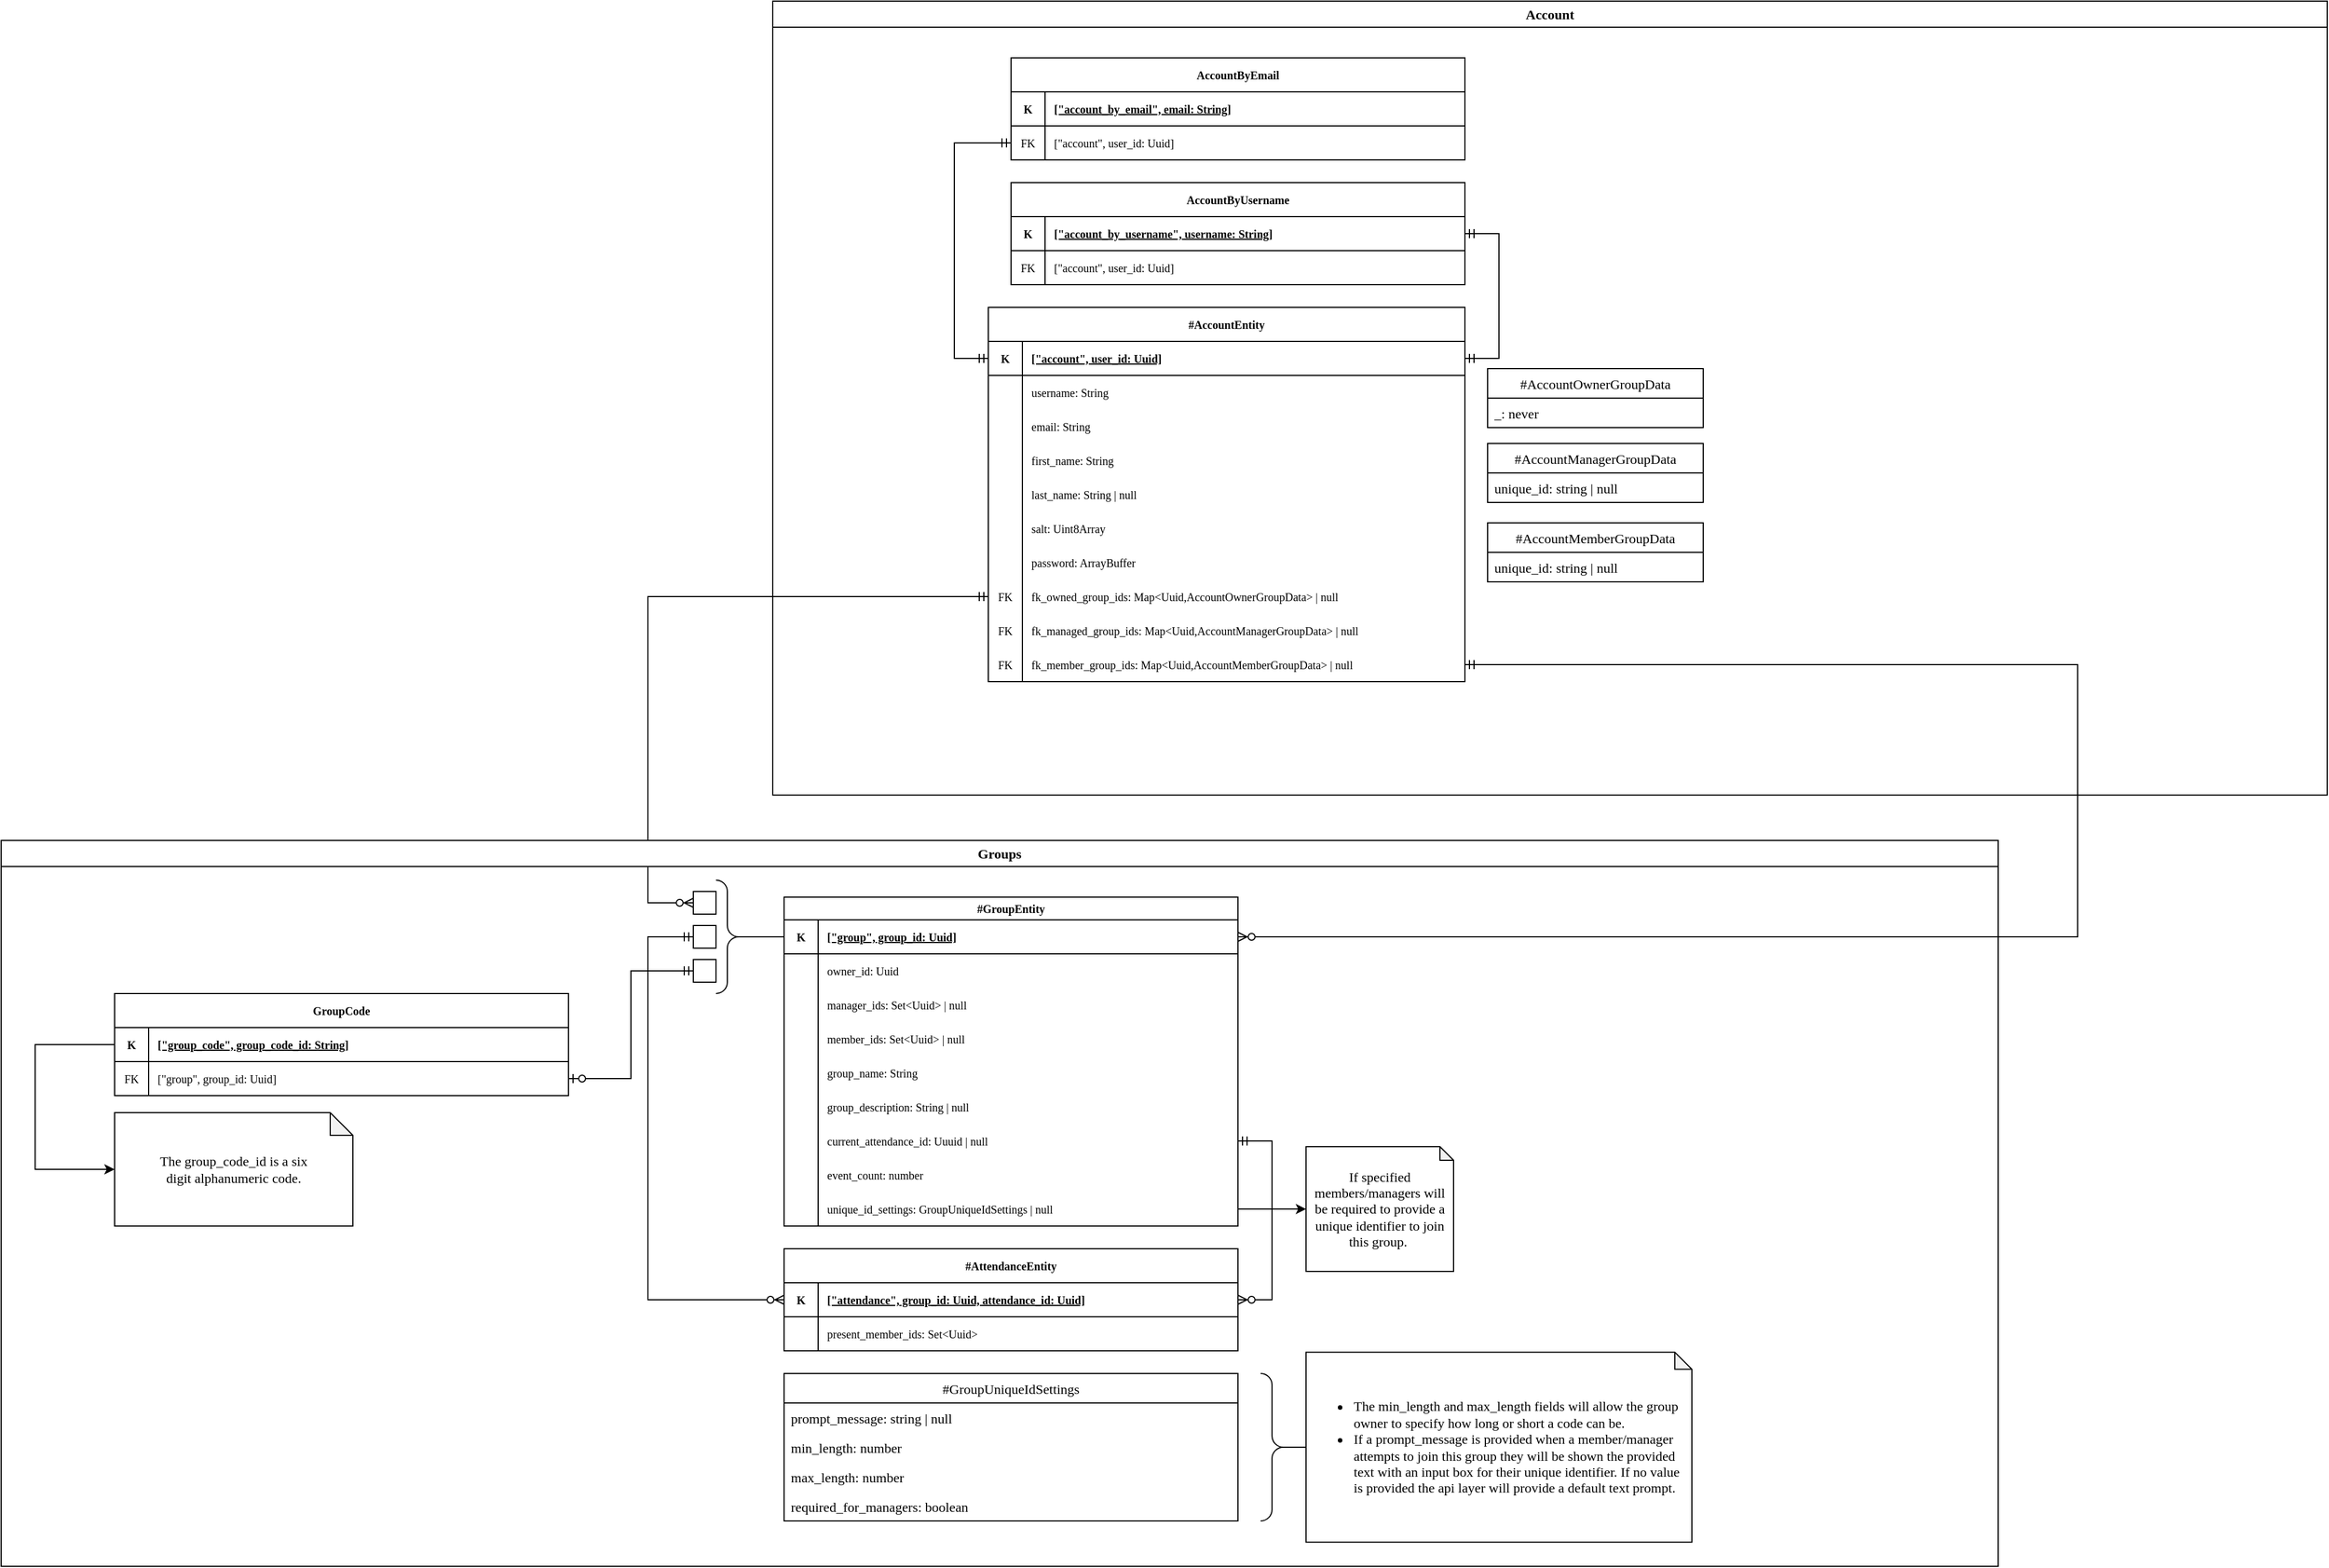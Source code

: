 <mxfile>
    <diagram id="wdTet2ZYVjWlQ0LED3R1" name="Page-1">
        <mxGraphModel dx="1912" dy="596" grid="1" gridSize="10" guides="1" tooltips="1" connect="1" arrows="1" fold="1" page="1" pageScale="1" pageWidth="850" pageHeight="1100" background="none" math="0" shadow="0">
            <root>
                <mxCell id="0"/>
                <mxCell id="1" parent="0"/>
                <mxCell id="86" value="" style="edgeStyle=orthogonalEdgeStyle;fontSize=10;html=1;endArrow=ERzeroToMany;startArrow=ERmandOne;exitX=0;exitY=0.5;exitDx=0;exitDy=0;movable=1;resizable=1;rotatable=1;deletable=1;editable=1;connectable=1;rounded=0;fontFamily=Space Mono;fontSource=https%3A%2F%2Ffonts.googleapis.com%2Fcss%3Ffamily%3DSpace%2BMono;entryX=0;entryY=0.5;entryDx=0;entryDy=0;fillColor=none;" parent="1" source="92" target="130" edge="1">
                    <mxGeometry width="100" height="100" relative="1" as="geometry">
                        <mxPoint x="230" y="595" as="sourcePoint"/>
                        <mxPoint x="120" y="600" as="targetPoint"/>
                        <Array as="points">
                            <mxPoint x="-90" y="535"/>
                            <mxPoint x="-90" y="805"/>
                        </Array>
                    </mxGeometry>
                </mxCell>
                <mxCell id="199" value="&lt;font data-font-src=&quot;https://fonts.googleapis.com/css?family=Space+Mono&quot; face=&quot;Space Mono&quot;&gt;Account&lt;/font&gt;" style="swimlane;whiteSpace=wrap;html=1;swimlaneFillColor=none;fillColor=default;rounded=0;labelBorderColor=none;" parent="1" vertex="1">
                    <mxGeometry x="20" y="10" width="1370" height="700" as="geometry">
                        <mxRectangle x="20" y="10" width="90" height="30" as="alternateBounds"/>
                    </mxGeometry>
                </mxCell>
                <mxCell id="170" value="AccountByEmail" style="shape=table;startSize=30;container=1;collapsible=1;childLayout=tableLayout;fixedRows=1;rowLines=0;fontStyle=1;align=center;resizeLast=1;fontFamily=Space Mono;fontSource=https%3A%2F%2Ffonts.googleapis.com%2Fcss%3Ffamily%3DSpace%2BMono;fontSize=10;" parent="199" vertex="1">
                    <mxGeometry x="210" y="50" width="400" height="90" as="geometry"/>
                </mxCell>
                <mxCell id="171" value="" style="shape=tableRow;horizontal=0;startSize=0;swimlaneHead=0;swimlaneBody=0;collapsible=0;dropTarget=0;points=[[0,0.5],[1,0.5]];portConstraint=eastwest;top=0;left=0;right=0;bottom=1;fontFamily=Space Mono;fontSource=https%3A%2F%2Ffonts.googleapis.com%2Fcss%3Ffamily%3DSpace%2BMono;fontSize=10;fillColor=none;" parent="170" vertex="1">
                    <mxGeometry y="30" width="400" height="30" as="geometry"/>
                </mxCell>
                <mxCell id="172" value="K" style="shape=partialRectangle;connectable=0;top=0;left=0;bottom=0;right=0;fontStyle=1;overflow=hidden;fontFamily=Space Mono;fontSource=https%3A%2F%2Ffonts.googleapis.com%2Fcss%3Ffamily%3DSpace%2BMono;fontSize=10;fillColor=none;" parent="171" vertex="1">
                    <mxGeometry width="30" height="30" as="geometry">
                        <mxRectangle width="30" height="30" as="alternateBounds"/>
                    </mxGeometry>
                </mxCell>
                <mxCell id="173" value="[&quot;account_by_email&quot;, email: String]" style="shape=partialRectangle;connectable=0;top=0;left=0;bottom=0;right=0;align=left;spacingLeft=6;fontStyle=5;overflow=hidden;fontFamily=Space Mono;fontSource=https%3A%2F%2Ffonts.googleapis.com%2Fcss%3Ffamily%3DSpace%2BMono;fontSize=10;fillColor=none;" parent="171" vertex="1">
                    <mxGeometry x="30" width="370" height="30" as="geometry">
                        <mxRectangle width="370" height="30" as="alternateBounds"/>
                    </mxGeometry>
                </mxCell>
                <mxCell id="174" value="" style="shape=tableRow;horizontal=0;startSize=0;swimlaneHead=0;swimlaneBody=0;collapsible=0;dropTarget=0;points=[[0,0.5],[1,0.5]];portConstraint=eastwest;top=0;left=0;right=0;bottom=0;fontFamily=Space Mono;fontSource=https%3A%2F%2Ffonts.googleapis.com%2Fcss%3Ffamily%3DSpace%2BMono;fontSize=10;fillColor=none;" parent="170" vertex="1">
                    <mxGeometry y="60" width="400" height="30" as="geometry"/>
                </mxCell>
                <mxCell id="175" value="FK" style="shape=partialRectangle;connectable=0;top=0;left=0;bottom=0;right=0;editable=1;overflow=hidden;fontFamily=Space Mono;fontSource=https%3A%2F%2Ffonts.googleapis.com%2Fcss%3Ffamily%3DSpace%2BMono;fontSize=10;fillColor=none;" parent="174" vertex="1">
                    <mxGeometry width="30" height="30" as="geometry">
                        <mxRectangle width="30" height="30" as="alternateBounds"/>
                    </mxGeometry>
                </mxCell>
                <mxCell id="176" value="[&quot;account&quot;, user_id: Uuid]" style="shape=partialRectangle;connectable=0;top=0;left=0;bottom=0;right=0;align=left;spacingLeft=6;overflow=hidden;fontFamily=Space Mono;fontSource=https%3A%2F%2Ffonts.googleapis.com%2Fcss%3Ffamily%3DSpace%2BMono;fontSize=10;fillColor=none;" parent="174" vertex="1">
                    <mxGeometry x="30" width="370" height="30" as="geometry">
                        <mxRectangle width="370" height="30" as="alternateBounds"/>
                    </mxGeometry>
                </mxCell>
                <mxCell id="28" value="AccountByUsername" style="shape=table;startSize=30;container=1;collapsible=1;childLayout=tableLayout;fixedRows=1;rowLines=0;fontStyle=1;align=center;resizeLast=1;fontFamily=Space Mono;fontSource=https%3A%2F%2Ffonts.googleapis.com%2Fcss%3Ffamily%3DSpace%2BMono;fontSize=10;" parent="199" vertex="1">
                    <mxGeometry x="210" y="160" width="400" height="90" as="geometry"/>
                </mxCell>
                <mxCell id="29" value="" style="shape=tableRow;horizontal=0;startSize=0;swimlaneHead=0;swimlaneBody=0;collapsible=0;dropTarget=0;points=[[0,0.5],[1,0.5]];portConstraint=eastwest;top=0;left=0;right=0;bottom=1;fontFamily=Space Mono;fontSource=https%3A%2F%2Ffonts.googleapis.com%2Fcss%3Ffamily%3DSpace%2BMono;fontSize=10;fillColor=none;" parent="28" vertex="1">
                    <mxGeometry y="30" width="400" height="30" as="geometry"/>
                </mxCell>
                <mxCell id="30" value="K" style="shape=partialRectangle;connectable=0;top=0;left=0;bottom=0;right=0;fontStyle=1;overflow=hidden;fontFamily=Space Mono;fontSource=https%3A%2F%2Ffonts.googleapis.com%2Fcss%3Ffamily%3DSpace%2BMono;fontSize=10;fillColor=none;" parent="29" vertex="1">
                    <mxGeometry width="30" height="30" as="geometry">
                        <mxRectangle width="30" height="30" as="alternateBounds"/>
                    </mxGeometry>
                </mxCell>
                <mxCell id="31" value="[&quot;account_by_username&quot;, username: String]" style="shape=partialRectangle;connectable=0;top=0;left=0;bottom=0;right=0;align=left;spacingLeft=6;fontStyle=5;overflow=hidden;fontFamily=Space Mono;fontSource=https%3A%2F%2Ffonts.googleapis.com%2Fcss%3Ffamily%3DSpace%2BMono;fontSize=10;fillColor=none;" parent="29" vertex="1">
                    <mxGeometry x="30" width="370" height="30" as="geometry">
                        <mxRectangle width="370" height="30" as="alternateBounds"/>
                    </mxGeometry>
                </mxCell>
                <mxCell id="32" value="" style="shape=tableRow;horizontal=0;startSize=0;swimlaneHead=0;swimlaneBody=0;collapsible=0;dropTarget=0;points=[[0,0.5],[1,0.5]];portConstraint=eastwest;top=0;left=0;right=0;bottom=0;fontFamily=Space Mono;fontSource=https%3A%2F%2Ffonts.googleapis.com%2Fcss%3Ffamily%3DSpace%2BMono;fontSize=10;fillColor=none;" parent="28" vertex="1">
                    <mxGeometry y="60" width="400" height="30" as="geometry"/>
                </mxCell>
                <mxCell id="33" value="FK" style="shape=partialRectangle;connectable=0;top=0;left=0;bottom=0;right=0;editable=1;overflow=hidden;fontFamily=Space Mono;fontSource=https%3A%2F%2Ffonts.googleapis.com%2Fcss%3Ffamily%3DSpace%2BMono;fontSize=10;fillColor=none;" parent="32" vertex="1">
                    <mxGeometry width="30" height="30" as="geometry">
                        <mxRectangle width="30" height="30" as="alternateBounds"/>
                    </mxGeometry>
                </mxCell>
                <mxCell id="34" value="[&quot;account&quot;, user_id: Uuid]" style="shape=partialRectangle;connectable=0;top=0;left=0;bottom=0;right=0;align=left;spacingLeft=6;overflow=hidden;fontFamily=Space Mono;fontSource=https%3A%2F%2Ffonts.googleapis.com%2Fcss%3Ffamily%3DSpace%2BMono;fontSize=10;fillColor=none;" parent="32" vertex="1">
                    <mxGeometry x="30" width="370" height="30" as="geometry">
                        <mxRectangle width="370" height="30" as="alternateBounds"/>
                    </mxGeometry>
                </mxCell>
                <mxCell id="41" value="#AccountEntity" style="shape=table;startSize=30;container=1;collapsible=1;childLayout=tableLayout;fixedRows=1;rowLines=0;fontStyle=1;align=center;resizeLast=1;fontFamily=Space Mono;fontSource=https%3A%2F%2Ffonts.googleapis.com%2Fcss%3Ffamily%3DSpace%2BMono;fontSize=10;" parent="199" vertex="1">
                    <mxGeometry x="190" y="270" width="420" height="330" as="geometry"/>
                </mxCell>
                <mxCell id="42" value="" style="shape=tableRow;horizontal=0;startSize=0;swimlaneHead=0;swimlaneBody=0;collapsible=0;dropTarget=0;points=[[0,0.5],[1,0.5]];portConstraint=eastwest;top=0;left=0;right=0;bottom=1;fontFamily=Space Mono;fontSource=https%3A%2F%2Ffonts.googleapis.com%2Fcss%3Ffamily%3DSpace%2BMono;fontSize=10;fillColor=none;" parent="41" vertex="1">
                    <mxGeometry y="30" width="420" height="30" as="geometry"/>
                </mxCell>
                <mxCell id="43" value="K" style="shape=partialRectangle;connectable=0;top=0;left=0;bottom=0;right=0;fontStyle=1;overflow=hidden;fontFamily=Space Mono;fontSource=https%3A%2F%2Ffonts.googleapis.com%2Fcss%3Ffamily%3DSpace%2BMono;fontSize=10;fillColor=none;" parent="42" vertex="1">
                    <mxGeometry width="30" height="30" as="geometry">
                        <mxRectangle width="30" height="30" as="alternateBounds"/>
                    </mxGeometry>
                </mxCell>
                <mxCell id="44" value="[&quot;account&quot;, user_id: Uuid]" style="shape=partialRectangle;connectable=0;top=0;left=0;bottom=0;right=0;align=left;spacingLeft=6;fontStyle=5;overflow=hidden;fontFamily=Space Mono;fontSource=https%3A%2F%2Ffonts.googleapis.com%2Fcss%3Ffamily%3DSpace%2BMono;fontSize=10;fillColor=none;" parent="42" vertex="1">
                    <mxGeometry x="30" width="390" height="30" as="geometry">
                        <mxRectangle width="390" height="30" as="alternateBounds"/>
                    </mxGeometry>
                </mxCell>
                <mxCell id="45" value="" style="shape=tableRow;horizontal=0;startSize=0;swimlaneHead=0;swimlaneBody=0;collapsible=0;dropTarget=0;points=[[0,0.5],[1,0.5]];portConstraint=eastwest;top=0;left=0;right=0;bottom=0;fontFamily=Space Mono;fontSource=https%3A%2F%2Ffonts.googleapis.com%2Fcss%3Ffamily%3DSpace%2BMono;fontSize=10;fillColor=none;" parent="41" vertex="1">
                    <mxGeometry y="60" width="420" height="30" as="geometry"/>
                </mxCell>
                <mxCell id="46" value="" style="shape=partialRectangle;connectable=0;top=0;left=0;bottom=0;right=0;editable=1;overflow=hidden;fontFamily=Space Mono;fontSource=https%3A%2F%2Ffonts.googleapis.com%2Fcss%3Ffamily%3DSpace%2BMono;fontSize=10;fillColor=none;" parent="45" vertex="1">
                    <mxGeometry width="30" height="30" as="geometry">
                        <mxRectangle width="30" height="30" as="alternateBounds"/>
                    </mxGeometry>
                </mxCell>
                <mxCell id="47" value="username: String" style="shape=partialRectangle;connectable=0;top=0;left=0;bottom=0;right=0;align=left;spacingLeft=6;overflow=hidden;fontFamily=Space Mono;fontSource=https%3A%2F%2Ffonts.googleapis.com%2Fcss%3Ffamily%3DSpace%2BMono;fontSize=10;fillColor=none;" parent="45" vertex="1">
                    <mxGeometry x="30" width="390" height="30" as="geometry">
                        <mxRectangle width="390" height="30" as="alternateBounds"/>
                    </mxGeometry>
                </mxCell>
                <mxCell id="182" style="shape=tableRow;horizontal=0;startSize=0;swimlaneHead=0;swimlaneBody=0;collapsible=0;dropTarget=0;points=[[0,0.5],[1,0.5]];portConstraint=eastwest;top=0;left=0;right=0;bottom=0;fontFamily=Space Mono;fontSource=https%3A%2F%2Ffonts.googleapis.com%2Fcss%3Ffamily%3DSpace%2BMono;fontSize=10;fillColor=none;" parent="41" vertex="1">
                    <mxGeometry y="90" width="420" height="30" as="geometry"/>
                </mxCell>
                <mxCell id="183" style="shape=partialRectangle;connectable=0;top=0;left=0;bottom=0;right=0;editable=1;overflow=hidden;fontFamily=Space Mono;fontSource=https%3A%2F%2Ffonts.googleapis.com%2Fcss%3Ffamily%3DSpace%2BMono;fontSize=10;fillColor=none;" parent="182" vertex="1">
                    <mxGeometry width="30" height="30" as="geometry">
                        <mxRectangle width="30" height="30" as="alternateBounds"/>
                    </mxGeometry>
                </mxCell>
                <mxCell id="184" value="email: String" style="shape=partialRectangle;connectable=0;top=0;left=0;bottom=0;right=0;align=left;spacingLeft=6;overflow=hidden;fontFamily=Space Mono;fontSource=https%3A%2F%2Ffonts.googleapis.com%2Fcss%3Ffamily%3DSpace%2BMono;fontSize=10;fillColor=none;" parent="182" vertex="1">
                    <mxGeometry x="30" width="390" height="30" as="geometry">
                        <mxRectangle width="390" height="30" as="alternateBounds"/>
                    </mxGeometry>
                </mxCell>
                <mxCell id="49" style="shape=tableRow;horizontal=0;startSize=0;swimlaneHead=0;swimlaneBody=0;collapsible=0;dropTarget=0;points=[[0,0.5],[1,0.5]];portConstraint=eastwest;top=0;left=0;right=0;bottom=0;fontFamily=Space Mono;fontSource=https%3A%2F%2Ffonts.googleapis.com%2Fcss%3Ffamily%3DSpace%2BMono;fontSize=10;fillColor=none;" parent="41" vertex="1">
                    <mxGeometry y="120" width="420" height="30" as="geometry"/>
                </mxCell>
                <mxCell id="50" style="shape=partialRectangle;connectable=0;top=0;left=0;bottom=0;right=0;editable=1;overflow=hidden;fontFamily=Space Mono;fontSource=https%3A%2F%2Ffonts.googleapis.com%2Fcss%3Ffamily%3DSpace%2BMono;fontSize=10;fillColor=none;" parent="49" vertex="1">
                    <mxGeometry width="30" height="30" as="geometry">
                        <mxRectangle width="30" height="30" as="alternateBounds"/>
                    </mxGeometry>
                </mxCell>
                <mxCell id="51" value="first_name: String" style="shape=partialRectangle;connectable=0;top=0;left=0;bottom=0;right=0;align=left;spacingLeft=6;overflow=hidden;fontFamily=Space Mono;fontSource=https%3A%2F%2Ffonts.googleapis.com%2Fcss%3Ffamily%3DSpace%2BMono;fontSize=10;fillColor=none;" parent="49" vertex="1">
                    <mxGeometry x="30" width="390" height="30" as="geometry">
                        <mxRectangle width="390" height="30" as="alternateBounds"/>
                    </mxGeometry>
                </mxCell>
                <mxCell id="52" style="shape=tableRow;horizontal=0;startSize=0;swimlaneHead=0;swimlaneBody=0;collapsible=0;dropTarget=0;points=[[0,0.5],[1,0.5]];portConstraint=eastwest;top=0;left=0;right=0;bottom=0;fontFamily=Space Mono;fontSource=https%3A%2F%2Ffonts.googleapis.com%2Fcss%3Ffamily%3DSpace%2BMono;fontSize=10;fillColor=none;" parent="41" vertex="1">
                    <mxGeometry y="150" width="420" height="30" as="geometry"/>
                </mxCell>
                <mxCell id="53" style="shape=partialRectangle;connectable=0;top=0;left=0;bottom=0;right=0;editable=1;overflow=hidden;fontFamily=Space Mono;fontSource=https%3A%2F%2Ffonts.googleapis.com%2Fcss%3Ffamily%3DSpace%2BMono;fontSize=10;fillColor=none;" parent="52" vertex="1">
                    <mxGeometry width="30" height="30" as="geometry">
                        <mxRectangle width="30" height="30" as="alternateBounds"/>
                    </mxGeometry>
                </mxCell>
                <mxCell id="54" value="last_name: String | null" style="shape=partialRectangle;connectable=0;top=0;left=0;bottom=0;right=0;align=left;spacingLeft=6;overflow=hidden;fontFamily=Space Mono;fontSource=https%3A%2F%2Ffonts.googleapis.com%2Fcss%3Ffamily%3DSpace%2BMono;fontSize=10;fillColor=none;" parent="52" vertex="1">
                    <mxGeometry x="30" width="390" height="30" as="geometry">
                        <mxRectangle width="390" height="30" as="alternateBounds"/>
                    </mxGeometry>
                </mxCell>
                <mxCell id="55" style="shape=tableRow;horizontal=0;startSize=0;swimlaneHead=0;swimlaneBody=0;collapsible=0;dropTarget=0;points=[[0,0.5],[1,0.5]];portConstraint=eastwest;top=0;left=0;right=0;bottom=0;fontFamily=Space Mono;fontSource=https%3A%2F%2Ffonts.googleapis.com%2Fcss%3Ffamily%3DSpace%2BMono;fontSize=10;fillColor=none;" parent="41" vertex="1">
                    <mxGeometry y="180" width="420" height="30" as="geometry"/>
                </mxCell>
                <mxCell id="56" style="shape=partialRectangle;connectable=0;top=0;left=0;bottom=0;right=0;editable=1;overflow=hidden;fontFamily=Space Mono;fontSource=https%3A%2F%2Ffonts.googleapis.com%2Fcss%3Ffamily%3DSpace%2BMono;fontSize=10;fillColor=none;" parent="55" vertex="1">
                    <mxGeometry width="30" height="30" as="geometry">
                        <mxRectangle width="30" height="30" as="alternateBounds"/>
                    </mxGeometry>
                </mxCell>
                <mxCell id="57" value="salt: Uint8Array" style="shape=partialRectangle;connectable=0;top=0;left=0;bottom=0;right=0;align=left;spacingLeft=6;overflow=hidden;fontFamily=Space Mono;fontSource=https%3A%2F%2Ffonts.googleapis.com%2Fcss%3Ffamily%3DSpace%2BMono;fontSize=10;fillColor=none;" parent="55" vertex="1">
                    <mxGeometry x="30" width="390" height="30" as="geometry">
                        <mxRectangle width="390" height="30" as="alternateBounds"/>
                    </mxGeometry>
                </mxCell>
                <mxCell id="58" style="shape=tableRow;horizontal=0;startSize=0;swimlaneHead=0;swimlaneBody=0;collapsible=0;dropTarget=0;points=[[0,0.5],[1,0.5]];portConstraint=eastwest;top=0;left=0;right=0;bottom=0;fontFamily=Space Mono;fontSource=https%3A%2F%2Ffonts.googleapis.com%2Fcss%3Ffamily%3DSpace%2BMono;fontSize=10;fillColor=none;" parent="41" vertex="1">
                    <mxGeometry y="210" width="420" height="30" as="geometry"/>
                </mxCell>
                <mxCell id="59" style="shape=partialRectangle;connectable=0;top=0;left=0;bottom=0;right=0;editable=1;overflow=hidden;fontFamily=Space Mono;fontSource=https%3A%2F%2Ffonts.googleapis.com%2Fcss%3Ffamily%3DSpace%2BMono;fontSize=10;fillColor=none;" parent="58" vertex="1">
                    <mxGeometry width="30" height="30" as="geometry">
                        <mxRectangle width="30" height="30" as="alternateBounds"/>
                    </mxGeometry>
                </mxCell>
                <mxCell id="60" value="password: ArrayBuffer" style="shape=partialRectangle;connectable=0;top=0;left=0;bottom=0;right=0;align=left;spacingLeft=6;overflow=hidden;fontFamily=Space Mono;fontSource=https%3A%2F%2Ffonts.googleapis.com%2Fcss%3Ffamily%3DSpace%2BMono;fontSize=10;fillColor=none;" parent="58" vertex="1">
                    <mxGeometry x="30" width="390" height="30" as="geometry">
                        <mxRectangle width="390" height="30" as="alternateBounds"/>
                    </mxGeometry>
                </mxCell>
                <mxCell id="92" style="shape=tableRow;horizontal=0;startSize=0;swimlaneHead=0;swimlaneBody=0;collapsible=0;dropTarget=0;points=[[0,0.5],[1,0.5]];portConstraint=eastwest;top=0;left=0;right=0;bottom=0;fontFamily=Space Mono;fontSource=https%3A%2F%2Ffonts.googleapis.com%2Fcss%3Ffamily%3DSpace%2BMono;fontSize=10;fillColor=none;" parent="41" vertex="1">
                    <mxGeometry y="240" width="420" height="30" as="geometry"/>
                </mxCell>
                <mxCell id="93" value="FK" style="shape=partialRectangle;connectable=0;top=0;left=0;bottom=0;right=0;editable=1;overflow=hidden;fontFamily=Space Mono;fontSource=https%3A%2F%2Ffonts.googleapis.com%2Fcss%3Ffamily%3DSpace%2BMono;fontSize=10;fillColor=none;" parent="92" vertex="1">
                    <mxGeometry width="30" height="30" as="geometry">
                        <mxRectangle width="30" height="30" as="alternateBounds"/>
                    </mxGeometry>
                </mxCell>
                <mxCell id="94" value="fk_owned_group_ids: Map&lt;Uuid,AccountOwnerGroupData&gt; | null" style="shape=partialRectangle;connectable=0;top=0;left=0;bottom=0;right=0;align=left;spacingLeft=6;overflow=hidden;fontFamily=Space Mono;fontSource=https%3A%2F%2Ffonts.googleapis.com%2Fcss%3Ffamily%3DSpace%2BMono;fontSize=10;fillColor=none;" parent="92" vertex="1">
                    <mxGeometry x="30" width="390" height="30" as="geometry">
                        <mxRectangle width="390" height="30" as="alternateBounds"/>
                    </mxGeometry>
                </mxCell>
                <mxCell id="186" style="shape=tableRow;horizontal=0;startSize=0;swimlaneHead=0;swimlaneBody=0;collapsible=0;dropTarget=0;points=[[0,0.5],[1,0.5]];portConstraint=eastwest;top=0;left=0;right=0;bottom=0;fontFamily=Space Mono;fontSource=https%3A%2F%2Ffonts.googleapis.com%2Fcss%3Ffamily%3DSpace%2BMono;fontSize=10;fillColor=none;" parent="41" vertex="1">
                    <mxGeometry y="270" width="420" height="30" as="geometry"/>
                </mxCell>
                <mxCell id="187" value="FK" style="shape=partialRectangle;connectable=0;top=0;left=0;bottom=0;right=0;editable=1;overflow=hidden;fontFamily=Space Mono;fontSource=https%3A%2F%2Ffonts.googleapis.com%2Fcss%3Ffamily%3DSpace%2BMono;fontSize=10;fillColor=none;" parent="186" vertex="1">
                    <mxGeometry width="30" height="30" as="geometry">
                        <mxRectangle width="30" height="30" as="alternateBounds"/>
                    </mxGeometry>
                </mxCell>
                <mxCell id="188" value="fk_managed_group_ids: Map&lt;Uuid,AccountManagerGroupData&gt; | null" style="shape=partialRectangle;connectable=0;top=0;left=0;bottom=0;right=0;align=left;spacingLeft=6;overflow=hidden;fontFamily=Space Mono;fontSource=https%3A%2F%2Ffonts.googleapis.com%2Fcss%3Ffamily%3DSpace%2BMono;fontSize=10;fillColor=none;" parent="186" vertex="1">
                    <mxGeometry x="30" width="390" height="30" as="geometry">
                        <mxRectangle width="390" height="30" as="alternateBounds"/>
                    </mxGeometry>
                </mxCell>
                <mxCell id="95" style="shape=tableRow;horizontal=0;startSize=0;swimlaneHead=0;swimlaneBody=0;collapsible=0;dropTarget=0;points=[[0,0.5],[1,0.5]];portConstraint=eastwest;top=0;left=0;right=0;bottom=0;fontFamily=Space Mono;fontSource=https%3A%2F%2Ffonts.googleapis.com%2Fcss%3Ffamily%3DSpace%2BMono;fontSize=10;fillColor=none;" parent="41" vertex="1">
                    <mxGeometry y="300" width="420" height="30" as="geometry"/>
                </mxCell>
                <mxCell id="96" value="FK" style="shape=partialRectangle;connectable=0;top=0;left=0;bottom=0;right=0;editable=1;overflow=hidden;fontFamily=Space Mono;fontSource=https%3A%2F%2Ffonts.googleapis.com%2Fcss%3Ffamily%3DSpace%2BMono;fontSize=10;fillColor=none;" parent="95" vertex="1">
                    <mxGeometry width="30" height="30" as="geometry">
                        <mxRectangle width="30" height="30" as="alternateBounds"/>
                    </mxGeometry>
                </mxCell>
                <mxCell id="97" value="fk_member_group_ids: Map&lt;Uuid,AccountMemberGroupData&gt; | null" style="shape=partialRectangle;connectable=0;top=0;left=0;bottom=0;right=0;align=left;spacingLeft=6;overflow=hidden;fontFamily=Space Mono;fontSource=https%3A%2F%2Ffonts.googleapis.com%2Fcss%3Ffamily%3DSpace%2BMono;fontSize=10;fillColor=none;" parent="95" vertex="1">
                    <mxGeometry x="30" width="390" height="30" as="geometry">
                        <mxRectangle width="390" height="30" as="alternateBounds"/>
                    </mxGeometry>
                </mxCell>
                <mxCell id="83" value="" style="edgeStyle=entityRelationEdgeStyle;fontSize=10;html=1;endArrow=ERmandOne;startArrow=ERmandOne;rounded=0;fontFamily=Space Mono;fontSource=https%3A%2F%2Ffonts.googleapis.com%2Fcss%3Ffamily%3DSpace%2BMono;entryX=1;entryY=0.5;entryDx=0;entryDy=0;exitX=1;exitY=0.5;exitDx=0;exitDy=0;fillColor=none;" parent="199" source="42" target="29" edge="1">
                    <mxGeometry width="100" height="100" relative="1" as="geometry">
                        <mxPoint x="710" y="300" as="sourcePoint"/>
                        <mxPoint x="680" y="240" as="targetPoint"/>
                    </mxGeometry>
                </mxCell>
                <mxCell id="178" value="" style="edgeStyle=orthogonalEdgeStyle;fontSize=10;html=1;endArrow=ERmandOne;startArrow=ERmandOne;rounded=0;fontFamily=Space Mono;fontSource=https%3A%2F%2Ffonts.googleapis.com%2Fcss%3Ffamily%3DSpace%2BMono;entryX=0;entryY=0.5;entryDx=0;entryDy=0;exitX=0;exitY=0.5;exitDx=0;exitDy=0;fillColor=none;" parent="199" source="42" target="174" edge="1">
                    <mxGeometry width="100" height="100" relative="1" as="geometry">
                        <mxPoint x="70" y="180" as="sourcePoint"/>
                        <mxPoint x="70" y="70" as="targetPoint"/>
                        <Array as="points">
                            <mxPoint x="160" y="315"/>
                            <mxPoint x="160" y="125"/>
                        </Array>
                    </mxGeometry>
                </mxCell>
                <mxCell id="292" value="#AccountOwnerGroupData" style="swimlane;fontStyle=0;childLayout=stackLayout;horizontal=1;startSize=26;horizontalStack=0;resizeParent=1;resizeParentMax=0;resizeLast=0;collapsible=1;marginBottom=0;fontFamily=Space Mono;fontSource=https%3A%2F%2Ffonts.googleapis.com%2Fcss%3Ffamily%3DSpace%2BMono;fillColor=default;" parent="199" vertex="1">
                    <mxGeometry x="630" y="324" width="190" height="52" as="geometry"/>
                </mxCell>
                <mxCell id="293" value="_: never" style="text;align=left;verticalAlign=top;spacingLeft=4;spacingRight=4;overflow=hidden;rotatable=0;points=[[0,0.5],[1,0.5]];portConstraint=eastwest;fontFamily=Space Mono;fontSource=https%3A%2F%2Ffonts.googleapis.com%2Fcss%3Ffamily%3DSpace%2BMono;" parent="292" vertex="1">
                    <mxGeometry y="26" width="190" height="26" as="geometry"/>
                </mxCell>
                <mxCell id="296" value="#AccountManagerGroupData" style="swimlane;fontStyle=0;childLayout=stackLayout;horizontal=1;startSize=26;horizontalStack=0;resizeParent=1;resizeParentMax=0;resizeLast=0;collapsible=1;marginBottom=0;fontFamily=Space Mono;fontSource=https%3A%2F%2Ffonts.googleapis.com%2Fcss%3Ffamily%3DSpace%2BMono;" parent="199" vertex="1">
                    <mxGeometry x="630" y="390" width="190" height="52" as="geometry"/>
                </mxCell>
                <mxCell id="297" value="unique_id: string | null" style="text;align=left;verticalAlign=top;spacingLeft=4;spacingRight=4;overflow=hidden;rotatable=0;points=[[0,0.5],[1,0.5]];portConstraint=eastwest;fontFamily=Space Mono;fontSource=https%3A%2F%2Ffonts.googleapis.com%2Fcss%3Ffamily%3DSpace%2BMono;fillColor=none;" parent="296" vertex="1">
                    <mxGeometry y="26" width="190" height="26" as="geometry"/>
                </mxCell>
                <mxCell id="298" value="#AccountMemberGroupData" style="swimlane;fontStyle=0;childLayout=stackLayout;horizontal=1;startSize=26;horizontalStack=0;resizeParent=1;resizeParentMax=0;resizeLast=0;collapsible=1;marginBottom=0;fontFamily=Space Mono;fontSource=https%3A%2F%2Ffonts.googleapis.com%2Fcss%3Ffamily%3DSpace%2BMono;" parent="199" vertex="1">
                    <mxGeometry x="630" y="460" width="190" height="52" as="geometry"/>
                </mxCell>
                <mxCell id="299" value="unique_id: string | null" style="text;align=left;verticalAlign=top;spacingLeft=4;spacingRight=4;overflow=hidden;rotatable=0;points=[[0,0.5],[1,0.5]];portConstraint=eastwest;fontFamily=Space Mono;fontSource=https%3A%2F%2Ffonts.googleapis.com%2Fcss%3Ffamily%3DSpace%2BMono;fillColor=none;" parent="298" vertex="1">
                    <mxGeometry y="26" width="190" height="26" as="geometry"/>
                </mxCell>
                <mxCell id="99" value="" style="edgeStyle=elbowEdgeStyle;fontSize=10;html=1;endArrow=ERzeroToMany;startArrow=ERmandOne;entryX=1;entryY=0.5;entryDx=0;entryDy=0;movable=1;resizable=1;rotatable=1;deletable=1;editable=1;connectable=1;rounded=0;fontFamily=Space Mono;fontSource=https%3A%2F%2Ffonts.googleapis.com%2Fcss%3Ffamily%3DSpace%2BMono;fillColor=none;" parent="1" source="95" target="62" edge="1">
                    <mxGeometry width="100" height="100" relative="1" as="geometry">
                        <mxPoint x="750" y="550" as="sourcePoint"/>
                        <mxPoint x="765" y="680" as="targetPoint"/>
                        <Array as="points">
                            <mxPoint x="1170" y="720"/>
                            <mxPoint x="1010" y="750"/>
                            <mxPoint x="770" y="730"/>
                            <mxPoint x="760" y="690"/>
                            <mxPoint x="790" y="730"/>
                            <mxPoint x="690" y="690"/>
                            <mxPoint x="660" y="600"/>
                            <mxPoint x="700" y="705"/>
                        </Array>
                    </mxGeometry>
                </mxCell>
                <mxCell id="200" value="&lt;font data-font-src=&quot;https://fonts.googleapis.com/css?family=Space+Mono&quot; face=&quot;Space Mono&quot;&gt;Groups&lt;/font&gt;" style="swimlane;whiteSpace=wrap;html=1;swimlaneLine=1;rounded=0;glass=0;shadow=0;swimlaneFillColor=none;fillColor=default;" parent="1" vertex="1">
                    <mxGeometry x="-660" y="750" width="1760" height="640" as="geometry">
                        <mxRectangle x="-440" y="750" width="80" height="30" as="alternateBounds"/>
                    </mxGeometry>
                </mxCell>
                <mxCell id="142" value="GroupCode" style="shape=table;startSize=30;container=1;collapsible=1;childLayout=tableLayout;fixedRows=1;rowLines=0;fontStyle=1;align=center;resizeLast=1;fontFamily=Space Mono;fontSource=https%3A%2F%2Ffonts.googleapis.com%2Fcss%3Ffamily%3DSpace%2BMono;fontSize=10;" parent="200" vertex="1">
                    <mxGeometry x="100" y="135" width="400" height="90" as="geometry"/>
                </mxCell>
                <mxCell id="143" value="" style="shape=tableRow;horizontal=0;startSize=0;swimlaneHead=0;swimlaneBody=0;collapsible=0;dropTarget=0;points=[[0,0.5],[1,0.5]];portConstraint=eastwest;top=0;left=0;right=0;bottom=1;fontFamily=Space Mono;fontSource=https%3A%2F%2Ffonts.googleapis.com%2Fcss%3Ffamily%3DSpace%2BMono;fontSize=10;fillColor=none;" parent="142" vertex="1">
                    <mxGeometry y="30" width="400" height="30" as="geometry"/>
                </mxCell>
                <mxCell id="144" value="K" style="shape=partialRectangle;connectable=0;top=0;left=0;bottom=0;right=0;fontStyle=1;overflow=hidden;fontFamily=Space Mono;fontSource=https%3A%2F%2Ffonts.googleapis.com%2Fcss%3Ffamily%3DSpace%2BMono;fontSize=10;fillColor=none;perimeterSpacing=1;strokeWidth=2;" parent="143" vertex="1">
                    <mxGeometry width="30" height="30" as="geometry">
                        <mxRectangle width="30" height="30" as="alternateBounds"/>
                    </mxGeometry>
                </mxCell>
                <mxCell id="145" value="[&quot;group_code&quot;, group_code_id: String]" style="shape=partialRectangle;connectable=0;top=0;left=0;bottom=0;right=0;align=left;spacingLeft=6;fontStyle=5;overflow=hidden;fontFamily=Space Mono;fontSource=https%3A%2F%2Ffonts.googleapis.com%2Fcss%3Ffamily%3DSpace%2BMono;fontSize=10;fillColor=none;perimeterSpacing=1;strokeWidth=2;" parent="143" vertex="1">
                    <mxGeometry x="30" width="370" height="30" as="geometry">
                        <mxRectangle width="370" height="30" as="alternateBounds"/>
                    </mxGeometry>
                </mxCell>
                <mxCell id="149" value="" style="shape=tableRow;horizontal=0;startSize=0;swimlaneHead=0;swimlaneBody=0;collapsible=0;dropTarget=0;points=[[0,0.5],[1,0.5]];portConstraint=eastwest;top=0;left=0;right=0;bottom=0;fontFamily=Space Mono;fontSource=https%3A%2F%2Ffonts.googleapis.com%2Fcss%3Ffamily%3DSpace%2BMono;fontSize=10;fillColor=none;" parent="142" vertex="1">
                    <mxGeometry y="60" width="400" height="30" as="geometry"/>
                </mxCell>
                <mxCell id="150" value="FK" style="shape=partialRectangle;connectable=0;top=0;left=0;bottom=0;right=0;editable=1;overflow=hidden;fontFamily=Space Mono;fontSource=https%3A%2F%2Ffonts.googleapis.com%2Fcss%3Ffamily%3DSpace%2BMono;fontSize=10;fillColor=none;" parent="149" vertex="1">
                    <mxGeometry width="30" height="30" as="geometry">
                        <mxRectangle width="30" height="30" as="alternateBounds"/>
                    </mxGeometry>
                </mxCell>
                <mxCell id="151" value="[&quot;group&quot;, group_id: Uuid]" style="shape=partialRectangle;connectable=0;top=0;left=0;bottom=0;right=0;align=left;spacingLeft=6;overflow=hidden;fontFamily=Space Mono;fontSource=https%3A%2F%2Ffonts.googleapis.com%2Fcss%3Ffamily%3DSpace%2BMono;fontSize=10;fillColor=none;" parent="149" vertex="1">
                    <mxGeometry x="30" width="370" height="30" as="geometry">
                        <mxRectangle width="370" height="30" as="alternateBounds"/>
                    </mxGeometry>
                </mxCell>
                <mxCell id="61" value="#GroupEntity" style="shape=table;startSize=20;container=1;collapsible=1;childLayout=tableLayout;fixedRows=1;rowLines=0;fontStyle=1;align=center;resizeLast=1;fontFamily=Space Mono;fontSource=https%3A%2F%2Ffonts.googleapis.com%2Fcss%3Ffamily%3DSpace%2BMono;fontSize=10;" parent="200" vertex="1">
                    <mxGeometry x="690" y="50" width="400" height="290" as="geometry">
                        <mxRectangle x="240" y="650" width="70" height="30" as="alternateBounds"/>
                    </mxGeometry>
                </mxCell>
                <mxCell id="62" value="" style="shape=tableRow;horizontal=0;startSize=0;swimlaneHead=0;swimlaneBody=0;collapsible=0;dropTarget=0;points=[[0,0.5],[1,0.5]];portConstraint=eastwest;top=0;left=0;right=0;bottom=1;fontFamily=Space Mono;fontSource=https%3A%2F%2Ffonts.googleapis.com%2Fcss%3Ffamily%3DSpace%2BMono;fontSize=10;swimlaneLine=1;fillColor=none;" parent="61" vertex="1">
                    <mxGeometry y="20" width="400" height="30" as="geometry"/>
                </mxCell>
                <mxCell id="63" value="K" style="shape=partialRectangle;connectable=0;top=0;left=0;bottom=0;right=0;fontStyle=1;overflow=hidden;fontFamily=Space Mono;fontSource=https%3A%2F%2Ffonts.googleapis.com%2Fcss%3Ffamily%3DSpace%2BMono;fontSize=10;swimlaneLine=1;labelBackgroundColor=none;fillColor=none;" parent="62" vertex="1">
                    <mxGeometry width="30" height="30" as="geometry">
                        <mxRectangle width="30" height="30" as="alternateBounds"/>
                    </mxGeometry>
                </mxCell>
                <mxCell id="64" value="[&quot;group&quot;, group_id: Uuid]" style="shape=partialRectangle;connectable=0;top=0;left=0;bottom=0;right=0;align=left;spacingLeft=6;fontStyle=5;overflow=hidden;fontFamily=Space Mono;fontSource=https%3A%2F%2Ffonts.googleapis.com%2Fcss%3Ffamily%3DSpace%2BMono;fontSize=10;fillColor=none;swimlaneLine=1;" parent="62" vertex="1">
                    <mxGeometry x="30" width="370" height="30" as="geometry">
                        <mxRectangle width="370" height="30" as="alternateBounds"/>
                    </mxGeometry>
                </mxCell>
                <mxCell id="65" value="" style="shape=tableRow;horizontal=0;startSize=0;swimlaneHead=0;swimlaneBody=0;collapsible=0;dropTarget=0;points=[[0,0.5],[1,0.5]];portConstraint=eastwest;top=0;left=0;right=0;bottom=0;fontFamily=Space Mono;fontSource=https%3A%2F%2Ffonts.googleapis.com%2Fcss%3Ffamily%3DSpace%2BMono;fontSize=10;swimlaneLine=1;fillColor=none;" parent="61" vertex="1">
                    <mxGeometry y="50" width="400" height="30" as="geometry"/>
                </mxCell>
                <mxCell id="66" value="" style="shape=partialRectangle;connectable=0;top=0;left=0;bottom=0;right=0;editable=1;overflow=hidden;fontFamily=Space Mono;fontSource=https%3A%2F%2Ffonts.googleapis.com%2Fcss%3Ffamily%3DSpace%2BMono;fontSize=10;swimlaneLine=1;fillColor=none;" parent="65" vertex="1">
                    <mxGeometry width="30" height="30" as="geometry">
                        <mxRectangle width="30" height="30" as="alternateBounds"/>
                    </mxGeometry>
                </mxCell>
                <mxCell id="67" value="owner_id: Uuid" style="shape=partialRectangle;connectable=0;top=0;left=0;bottom=0;right=0;align=left;spacingLeft=6;overflow=hidden;fontFamily=Space Mono;fontSource=https%3A%2F%2Ffonts.googleapis.com%2Fcss%3Ffamily%3DSpace%2BMono;fontSize=10;fillColor=none;labelBackgroundColor=none;swimlaneLine=1;" parent="65" vertex="1">
                    <mxGeometry x="30" width="370" height="30" as="geometry">
                        <mxRectangle width="370" height="30" as="alternateBounds"/>
                    </mxGeometry>
                </mxCell>
                <mxCell id="192" style="shape=tableRow;horizontal=0;startSize=0;swimlaneHead=0;swimlaneBody=0;collapsible=0;dropTarget=0;points=[[0,0.5],[1,0.5]];portConstraint=eastwest;top=0;left=0;right=0;bottom=0;fontFamily=Space Mono;fontSource=https%3A%2F%2Ffonts.googleapis.com%2Fcss%3Ffamily%3DSpace%2BMono;fontSize=10;swimlaneLine=1;fillColor=none;" parent="61" vertex="1">
                    <mxGeometry y="80" width="400" height="30" as="geometry"/>
                </mxCell>
                <mxCell id="193" style="shape=partialRectangle;connectable=0;top=0;left=0;bottom=0;right=0;editable=1;overflow=hidden;fontFamily=Space Mono;fontSource=https%3A%2F%2Ffonts.googleapis.com%2Fcss%3Ffamily%3DSpace%2BMono;fontSize=10;swimlaneLine=1;fillColor=none;" parent="192" vertex="1">
                    <mxGeometry width="30" height="30" as="geometry">
                        <mxRectangle width="30" height="30" as="alternateBounds"/>
                    </mxGeometry>
                </mxCell>
                <mxCell id="194" value="manager_ids: Set&lt;Uuid&gt; | null" style="shape=partialRectangle;connectable=0;top=0;left=0;bottom=0;right=0;align=left;spacingLeft=6;overflow=hidden;fontFamily=Space Mono;fontSource=https%3A%2F%2Ffonts.googleapis.com%2Fcss%3Ffamily%3DSpace%2BMono;fontSize=10;fillColor=none;swimlaneLine=1;labelBackgroundColor=none;" parent="192" vertex="1">
                    <mxGeometry x="30" width="370" height="30" as="geometry">
                        <mxRectangle width="370" height="30" as="alternateBounds"/>
                    </mxGeometry>
                </mxCell>
                <mxCell id="68" value="" style="shape=tableRow;horizontal=0;startSize=0;swimlaneHead=0;swimlaneBody=0;collapsible=0;dropTarget=0;points=[[0,0.5],[1,0.5]];portConstraint=eastwest;top=0;left=0;right=0;bottom=0;fontFamily=Space Mono;fontSource=https%3A%2F%2Ffonts.googleapis.com%2Fcss%3Ffamily%3DSpace%2BMono;fontSize=10;swimlaneLine=1;fillColor=none;" parent="61" vertex="1">
                    <mxGeometry y="110" width="400" height="30" as="geometry"/>
                </mxCell>
                <mxCell id="69" value="" style="shape=partialRectangle;connectable=0;top=0;left=0;bottom=0;right=0;editable=1;overflow=hidden;fontFamily=Space Mono;fontSource=https%3A%2F%2Ffonts.googleapis.com%2Fcss%3Ffamily%3DSpace%2BMono;fontSize=10;swimlaneLine=1;fillColor=none;" parent="68" vertex="1">
                    <mxGeometry width="30" height="30" as="geometry">
                        <mxRectangle width="30" height="30" as="alternateBounds"/>
                    </mxGeometry>
                </mxCell>
                <mxCell id="70" value="member_ids: Set&lt;Uuid&gt; | null" style="shape=partialRectangle;connectable=0;top=0;left=0;bottom=0;right=0;align=left;spacingLeft=6;overflow=hidden;fontFamily=Space Mono;fontSource=https%3A%2F%2Ffonts.googleapis.com%2Fcss%3Ffamily%3DSpace%2BMono;fontSize=10;fillColor=none;swimlaneLine=1;labelBackgroundColor=none;" parent="68" vertex="1">
                    <mxGeometry x="30" width="370" height="30" as="geometry">
                        <mxRectangle width="370" height="30" as="alternateBounds"/>
                    </mxGeometry>
                </mxCell>
                <mxCell id="71" value="" style="shape=tableRow;horizontal=0;startSize=0;swimlaneHead=0;swimlaneBody=0;collapsible=0;dropTarget=0;points=[[0,0.5],[1,0.5]];portConstraint=eastwest;top=0;left=0;right=0;bottom=0;fontFamily=Space Mono;fontSource=https%3A%2F%2Ffonts.googleapis.com%2Fcss%3Ffamily%3DSpace%2BMono;fontSize=10;swimlaneLine=1;fillColor=none;" parent="61" vertex="1">
                    <mxGeometry y="140" width="400" height="30" as="geometry"/>
                </mxCell>
                <mxCell id="72" value="" style="shape=partialRectangle;connectable=0;top=0;left=0;bottom=0;right=0;editable=1;overflow=hidden;fontFamily=Space Mono;fontSource=https%3A%2F%2Ffonts.googleapis.com%2Fcss%3Ffamily%3DSpace%2BMono;fontSize=10;swimlaneLine=1;fillColor=none;" parent="71" vertex="1">
                    <mxGeometry width="30" height="30" as="geometry">
                        <mxRectangle width="30" height="30" as="alternateBounds"/>
                    </mxGeometry>
                </mxCell>
                <mxCell id="73" value="group_name: String" style="shape=partialRectangle;connectable=0;top=0;left=0;bottom=0;right=0;align=left;spacingLeft=6;overflow=hidden;fontFamily=Space Mono;fontSource=https%3A%2F%2Ffonts.googleapis.com%2Fcss%3Ffamily%3DSpace%2BMono;fontSize=10;fillColor=none;swimlaneLine=1;labelBackgroundColor=none;" parent="71" vertex="1">
                    <mxGeometry x="30" width="370" height="30" as="geometry">
                        <mxRectangle width="370" height="30" as="alternateBounds"/>
                    </mxGeometry>
                </mxCell>
                <mxCell id="101" style="shape=tableRow;horizontal=0;startSize=0;swimlaneHead=0;swimlaneBody=0;collapsible=0;dropTarget=0;points=[[0,0.5],[1,0.5]];portConstraint=eastwest;top=0;left=0;right=0;bottom=0;fontFamily=Space Mono;fontSource=https%3A%2F%2Ffonts.googleapis.com%2Fcss%3Ffamily%3DSpace%2BMono;fontSize=10;swimlaneLine=1;fillColor=none;" parent="61" vertex="1">
                    <mxGeometry y="170" width="400" height="30" as="geometry"/>
                </mxCell>
                <mxCell id="102" style="shape=partialRectangle;connectable=0;top=0;left=0;bottom=0;right=0;editable=1;overflow=hidden;fontFamily=Space Mono;fontSource=https%3A%2F%2Ffonts.googleapis.com%2Fcss%3Ffamily%3DSpace%2BMono;fontSize=10;swimlaneLine=1;fillColor=none;" parent="101" vertex="1">
                    <mxGeometry width="30" height="30" as="geometry">
                        <mxRectangle width="30" height="30" as="alternateBounds"/>
                    </mxGeometry>
                </mxCell>
                <mxCell id="103" value="group_description: String | null" style="shape=partialRectangle;connectable=0;top=0;left=0;bottom=0;right=0;align=left;spacingLeft=6;overflow=hidden;fontFamily=Space Mono;fontSource=https%3A%2F%2Ffonts.googleapis.com%2Fcss%3Ffamily%3DSpace%2BMono;fontSize=10;fillColor=none;swimlaneLine=1;labelBackgroundColor=none;" parent="101" vertex="1">
                    <mxGeometry x="30" width="370" height="30" as="geometry">
                        <mxRectangle width="370" height="30" as="alternateBounds"/>
                    </mxGeometry>
                </mxCell>
                <mxCell id="120" style="shape=tableRow;horizontal=0;startSize=0;swimlaneHead=0;swimlaneBody=0;collapsible=0;dropTarget=0;points=[[0,0.5],[1,0.5]];portConstraint=eastwest;top=0;left=0;right=0;bottom=0;fontFamily=Space Mono;fontSource=https%3A%2F%2Ffonts.googleapis.com%2Fcss%3Ffamily%3DSpace%2BMono;fontSize=10;swimlaneLine=1;fillColor=none;" parent="61" vertex="1">
                    <mxGeometry y="200" width="400" height="30" as="geometry"/>
                </mxCell>
                <mxCell id="121" style="shape=partialRectangle;connectable=0;top=0;left=0;bottom=0;right=0;editable=1;overflow=hidden;fontFamily=Space Mono;fontSource=https%3A%2F%2Ffonts.googleapis.com%2Fcss%3Ffamily%3DSpace%2BMono;fontSize=10;swimlaneLine=1;fillColor=none;" parent="120" vertex="1">
                    <mxGeometry width="30" height="30" as="geometry">
                        <mxRectangle width="30" height="30" as="alternateBounds"/>
                    </mxGeometry>
                </mxCell>
                <mxCell id="122" value="current_attendance_id: Uuuid | null" style="shape=partialRectangle;connectable=0;top=0;left=0;bottom=0;right=0;align=left;spacingLeft=6;overflow=hidden;fontFamily=Space Mono;fontSource=https%3A%2F%2Ffonts.googleapis.com%2Fcss%3Ffamily%3DSpace%2BMono;fontSize=10;fillColor=none;swimlaneLine=1;labelBackgroundColor=none;" parent="120" vertex="1">
                    <mxGeometry x="30" width="370" height="30" as="geometry">
                        <mxRectangle width="370" height="30" as="alternateBounds"/>
                    </mxGeometry>
                </mxCell>
                <mxCell id="139" style="shape=tableRow;horizontal=0;startSize=0;swimlaneHead=0;swimlaneBody=0;collapsible=0;dropTarget=0;points=[[0,0.5],[1,0.5]];portConstraint=eastwest;top=0;left=0;right=0;bottom=0;fontFamily=Space Mono;fontSource=https%3A%2F%2Ffonts.googleapis.com%2Fcss%3Ffamily%3DSpace%2BMono;fontSize=10;swimlaneLine=1;fillColor=none;" parent="61" vertex="1">
                    <mxGeometry y="230" width="400" height="30" as="geometry"/>
                </mxCell>
                <mxCell id="140" style="shape=partialRectangle;connectable=0;top=0;left=0;bottom=0;right=0;editable=1;overflow=hidden;fontFamily=Space Mono;fontSource=https%3A%2F%2Ffonts.googleapis.com%2Fcss%3Ffamily%3DSpace%2BMono;fontSize=10;swimlaneLine=1;fillColor=none;" parent="139" vertex="1">
                    <mxGeometry width="30" height="30" as="geometry">
                        <mxRectangle width="30" height="30" as="alternateBounds"/>
                    </mxGeometry>
                </mxCell>
                <mxCell id="141" value="event_count: number" style="shape=partialRectangle;connectable=0;top=0;left=0;bottom=0;right=0;align=left;spacingLeft=6;overflow=hidden;fontFamily=Space Mono;fontSource=https%3A%2F%2Ffonts.googleapis.com%2Fcss%3Ffamily%3DSpace%2BMono;fontSize=10;fillColor=none;swimlaneLine=1;labelBackgroundColor=none;" parent="139" vertex="1">
                    <mxGeometry x="30" width="370" height="30" as="geometry">
                        <mxRectangle width="370" height="30" as="alternateBounds"/>
                    </mxGeometry>
                </mxCell>
                <mxCell id="195" style="shape=tableRow;horizontal=0;startSize=0;swimlaneHead=0;swimlaneBody=0;collapsible=0;dropTarget=0;points=[[0,0.5],[1,0.5]];portConstraint=eastwest;top=0;left=0;right=0;bottom=0;fontFamily=Space Mono;fontSource=https%3A%2F%2Ffonts.googleapis.com%2Fcss%3Ffamily%3DSpace%2BMono;fontSize=10;swimlaneLine=1;fillColor=none;" parent="61" vertex="1">
                    <mxGeometry y="260" width="400" height="30" as="geometry"/>
                </mxCell>
                <mxCell id="196" style="shape=partialRectangle;connectable=0;top=0;left=0;bottom=0;right=0;editable=1;overflow=hidden;fontFamily=Space Mono;fontSource=https%3A%2F%2Ffonts.googleapis.com%2Fcss%3Ffamily%3DSpace%2BMono;fontSize=10;swimlaneLine=1;fillColor=none;" parent="195" vertex="1">
                    <mxGeometry width="30" height="30" as="geometry">
                        <mxRectangle width="30" height="30" as="alternateBounds"/>
                    </mxGeometry>
                </mxCell>
                <mxCell id="197" value="unique_id_settings: GroupUniqueIdSettings | null" style="shape=partialRectangle;connectable=0;top=0;left=0;bottom=0;right=0;align=left;spacingLeft=6;overflow=hidden;fontFamily=Space Mono;fontSource=https%3A%2F%2Ffonts.googleapis.com%2Fcss%3Ffamily%3DSpace%2BMono;fontSize=10;fillColor=none;swimlaneLine=1;labelBackgroundColor=none;" parent="195" vertex="1">
                    <mxGeometry x="30" width="370" height="30" as="geometry">
                        <mxRectangle width="370" height="30" as="alternateBounds"/>
                    </mxGeometry>
                </mxCell>
                <mxCell id="104" value="#AttendanceEntity" style="shape=table;startSize=30;container=1;collapsible=1;childLayout=tableLayout;fixedRows=1;rowLines=0;fontStyle=1;align=center;resizeLast=1;fontFamily=Space Mono;fontSource=https%3A%2F%2Ffonts.googleapis.com%2Fcss%3Ffamily%3DSpace%2BMono;fontSize=10;fillColor=default;" parent="200" vertex="1">
                    <mxGeometry x="690" y="360" width="400" height="90" as="geometry"/>
                </mxCell>
                <mxCell id="105" value="" style="shape=tableRow;horizontal=0;startSize=0;swimlaneHead=0;swimlaneBody=0;collapsible=0;dropTarget=0;points=[[0,0.5],[1,0.5]];portConstraint=eastwest;top=0;left=0;right=0;bottom=1;fontFamily=Space Mono;fontSource=https%3A%2F%2Ffonts.googleapis.com%2Fcss%3Ffamily%3DSpace%2BMono;fontSize=10;fillColor=none;" parent="104" vertex="1">
                    <mxGeometry y="30" width="400" height="30" as="geometry"/>
                </mxCell>
                <mxCell id="106" value="K" style="shape=partialRectangle;connectable=0;top=0;left=0;bottom=0;right=0;fontStyle=1;overflow=hidden;fontFamily=Space Mono;fontSource=https%3A%2F%2Ffonts.googleapis.com%2Fcss%3Ffamily%3DSpace%2BMono;fontSize=10;fillColor=none;" parent="105" vertex="1">
                    <mxGeometry width="30" height="30" as="geometry">
                        <mxRectangle width="30" height="30" as="alternateBounds"/>
                    </mxGeometry>
                </mxCell>
                <mxCell id="107" value="[&quot;attendance&quot;, group_id: Uuid, attendance_id: Uuid]" style="shape=partialRectangle;connectable=0;top=0;left=0;bottom=0;right=0;align=left;spacingLeft=6;fontStyle=5;overflow=hidden;fontFamily=Space Mono;fontSource=https%3A%2F%2Ffonts.googleapis.com%2Fcss%3Ffamily%3DSpace%2BMono;fontSize=10;fillColor=none;" parent="105" vertex="1">
                    <mxGeometry x="30" width="370" height="30" as="geometry">
                        <mxRectangle width="370" height="30" as="alternateBounds"/>
                    </mxGeometry>
                </mxCell>
                <mxCell id="111" value="" style="shape=tableRow;horizontal=0;startSize=0;swimlaneHead=0;swimlaneBody=0;collapsible=0;dropTarget=0;points=[[0,0.5],[1,0.5]];portConstraint=eastwest;top=0;left=0;right=0;bottom=0;fontFamily=Space Mono;fontSource=https%3A%2F%2Ffonts.googleapis.com%2Fcss%3Ffamily%3DSpace%2BMono;fontSize=10;fillColor=none;" parent="104" vertex="1">
                    <mxGeometry y="60" width="400" height="30" as="geometry"/>
                </mxCell>
                <mxCell id="112" value="" style="shape=partialRectangle;connectable=0;top=0;left=0;bottom=0;right=0;editable=1;overflow=hidden;fontFamily=Space Mono;fontSource=https%3A%2F%2Ffonts.googleapis.com%2Fcss%3Ffamily%3DSpace%2BMono;fontSize=10;fillColor=none;" parent="111" vertex="1">
                    <mxGeometry width="30" height="30" as="geometry">
                        <mxRectangle width="30" height="30" as="alternateBounds"/>
                    </mxGeometry>
                </mxCell>
                <mxCell id="113" value="present_member_ids: Set&lt;Uuid&gt;" style="shape=partialRectangle;connectable=0;top=0;left=0;bottom=0;right=0;align=left;spacingLeft=6;overflow=hidden;fontFamily=Space Mono;fontSource=https%3A%2F%2Ffonts.googleapis.com%2Fcss%3Ffamily%3DSpace%2BMono;fontSize=10;fillColor=none;" parent="111" vertex="1">
                    <mxGeometry x="30" width="370" height="30" as="geometry">
                        <mxRectangle width="370" height="30" as="alternateBounds"/>
                    </mxGeometry>
                </mxCell>
                <mxCell id="135" value="" style="edgeStyle=elbowEdgeStyle;fontSize=10;html=1;endArrow=ERzeroToMany;startArrow=ERmandOne;entryX=1;entryY=0.5;entryDx=0;entryDy=0;movable=1;resizable=1;rotatable=1;deletable=1;editable=1;connectable=1;rounded=0;fontFamily=Space Mono;fontSource=https%3A%2F%2Ffonts.googleapis.com%2Fcss%3Ffamily%3DSpace%2BMono;exitX=1;exitY=0.5;exitDx=0;exitDy=0;fillColor=none;" parent="200" source="120" target="105" edge="1">
                    <mxGeometry width="100" height="100" relative="1" as="geometry">
                        <mxPoint x="1110.0" y="150" as="sourcePoint"/>
                        <mxPoint x="1110.0" y="250" as="targetPoint"/>
                        <Array as="points">
                            <mxPoint x="1120" y="200"/>
                            <mxPoint x="1180" y="310"/>
                        </Array>
                    </mxGeometry>
                </mxCell>
                <mxCell id="185" value="" style="group;rounded=0;fillColor=none;" parent="200" vertex="1" connectable="0">
                    <mxGeometry x="610" y="35" width="40" height="100" as="geometry"/>
                </mxCell>
                <mxCell id="127" value="" style="labelPosition=right;align=left;strokeWidth=1;shape=mxgraph.mockup.markup.curlyBrace;html=1;shadow=0;dashed=0;direction=south;fontSize=10;fillColor=none;" parent="185" vertex="1">
                    <mxGeometry x="20" width="20" height="100" as="geometry"/>
                </mxCell>
                <mxCell id="130" value="" style="rounded=0;whiteSpace=wrap;html=1;fontSize=10;fillColor=default;" parent="185" vertex="1">
                    <mxGeometry y="10" width="20" height="20" as="geometry"/>
                </mxCell>
                <mxCell id="131" value="" style="rounded=0;whiteSpace=wrap;html=1;fontSize=10;fillColor=default;" parent="185" vertex="1">
                    <mxGeometry y="40" width="20" height="20" as="geometry"/>
                </mxCell>
                <mxCell id="167" value="" style="rounded=0;whiteSpace=wrap;html=1;fontSize=10;fillColor=default;" parent="185" vertex="1">
                    <mxGeometry y="70" width="20" height="20" as="geometry"/>
                </mxCell>
                <mxCell id="128" style="edgeStyle=elbowEdgeStyle;rounded=0;html=1;exitX=0;exitY=0.5;exitDx=0;exitDy=0;fontSize=10;endArrow=none;endFill=0;fillColor=none;" parent="200" source="62" target="127" edge="1">
                    <mxGeometry relative="1" as="geometry"/>
                </mxCell>
                <mxCell id="133" value="" style="edgeStyle=elbowEdgeStyle;fontSize=10;html=1;endArrow=ERzeroToMany;startArrow=ERmandOne;exitX=0;exitY=0.5;exitDx=0;exitDy=0;movable=1;resizable=1;rotatable=1;deletable=1;editable=1;connectable=1;rounded=0;fontFamily=Space Mono;fontSource=https%3A%2F%2Ffonts.googleapis.com%2Fcss%3Ffamily%3DSpace%2BMono;entryX=0;entryY=0.5;entryDx=0;entryDy=0;fillColor=none;" parent="200" source="131" target="105" edge="1">
                    <mxGeometry width="100" height="100" relative="1" as="geometry">
                        <mxPoint x="600" y="55" as="sourcePoint"/>
                        <mxPoint x="540" y="150" as="targetPoint"/>
                        <Array as="points">
                            <mxPoint x="570" y="60"/>
                            <mxPoint x="590" y="110"/>
                            <mxPoint x="490" y="130"/>
                            <mxPoint x="550" y="210"/>
                        </Array>
                    </mxGeometry>
                </mxCell>
                <mxCell id="169" value="" style="edgeStyle=orthogonalEdgeStyle;fontSize=12;html=1;endArrow=ERzeroToOne;startArrow=ERmandOne;exitX=0;exitY=0.5;exitDx=0;exitDy=0;entryX=1;entryY=0.5;entryDx=0;entryDy=0;rounded=0;fillColor=none;" parent="200" source="167" target="149" edge="1">
                    <mxGeometry width="100" height="100" relative="1" as="geometry">
                        <mxPoint x="340" y="20" as="sourcePoint"/>
                        <mxPoint x="440" y="-80" as="targetPoint"/>
                    </mxGeometry>
                </mxCell>
                <mxCell id="328" style="edgeStyle=none;html=1;exitX=0;exitY=0.5;exitDx=0;exitDy=0;exitPerimeter=0;entryX=0.5;entryY=0;entryDx=0;entryDy=0;entryPerimeter=0;fontFamily=Space Mono;fontSource=https%3A%2F%2Ffonts.googleapis.com%2Fcss%3Ffamily%3DSpace%2BMono;endArrow=none;endFill=0;fillColor=none;" parent="200" source="325" target="323" edge="1">
                    <mxGeometry relative="1" as="geometry"/>
                </mxCell>
                <mxCell id="325" value="&lt;ul&gt;&lt;li&gt;The min_length and max_length fields will allow the group owner to specify how long or short a code can be.&lt;/li&gt;&lt;li&gt;If a prompt_message is provided when a member/manager attempts to join this group they will be shown the provided text with an input box for their unique identifier. If no value is provided the api layer will provide a default text prompt.&lt;/li&gt;&lt;/ul&gt;" style="shape=note;whiteSpace=wrap;html=1;backgroundOutline=1;darkOpacity=0.05;fontFamily=Space Mono;fontSource=https%3A%2F%2Ffonts.googleapis.com%2Fcss%3Ffamily%3DSpace%2BMono;align=left;size=15;" parent="200" vertex="1">
                    <mxGeometry x="1150" y="451.25" width="340" height="167.5" as="geometry"/>
                </mxCell>
                <mxCell id="324" value="" style="group;fillColor=none;" parent="200" vertex="1" connectable="0">
                    <mxGeometry x="690" y="470" width="440" height="130" as="geometry"/>
                </mxCell>
                <mxCell id="300" value="#GroupUniqueIdSettings" style="swimlane;fontStyle=0;childLayout=stackLayout;horizontal=1;startSize=26;horizontalStack=0;resizeParent=1;resizeParentMax=0;resizeLast=0;collapsible=1;marginBottom=0;fontFamily=Space Mono;fontSource=https%3A%2F%2Ffonts.googleapis.com%2Fcss%3Ffamily%3DSpace%2BMono;fillColor=default;" parent="324" vertex="1">
                    <mxGeometry width="400" height="130" as="geometry"/>
                </mxCell>
                <mxCell id="301" value="prompt_message: string | null" style="text;align=left;verticalAlign=top;spacingLeft=4;spacingRight=4;overflow=hidden;rotatable=0;points=[[0,0.5],[1,0.5]];portConstraint=eastwest;fontFamily=Space Mono;fontSource=https%3A%2F%2Ffonts.googleapis.com%2Fcss%3Ffamily%3DSpace%2BMono;" parent="300" vertex="1">
                    <mxGeometry y="26" width="400" height="26" as="geometry"/>
                </mxCell>
                <mxCell id="302" value="min_length: number" style="text;align=left;verticalAlign=top;spacingLeft=4;spacingRight=4;overflow=hidden;rotatable=0;points=[[0,0.5],[1,0.5]];portConstraint=eastwest;fontFamily=Space Mono;fontSource=https%3A%2F%2Ffonts.googleapis.com%2Fcss%3Ffamily%3DSpace%2BMono;fillColor=none;" parent="300" vertex="1">
                    <mxGeometry y="52" width="400" height="26" as="geometry"/>
                </mxCell>
                <mxCell id="303" value="max_length: number" style="text;align=left;verticalAlign=top;spacingLeft=4;spacingRight=4;overflow=hidden;rotatable=0;points=[[0,0.5],[1,0.5]];portConstraint=eastwest;fontFamily=Space Mono;fontSource=https%3A%2F%2Ffonts.googleapis.com%2Fcss%3Ffamily%3DSpace%2BMono;fillColor=none;" parent="300" vertex="1">
                    <mxGeometry y="78" width="400" height="26" as="geometry"/>
                </mxCell>
                <mxCell id="304" value="required_for_managers: boolean" style="text;align=left;verticalAlign=top;spacingLeft=4;spacingRight=4;overflow=hidden;rotatable=0;points=[[0,0.5],[1,0.5]];portConstraint=eastwest;fontFamily=Space Mono;fontSource=https%3A%2F%2Ffonts.googleapis.com%2Fcss%3Ffamily%3DSpace%2BMono;fillColor=none;" parent="300" vertex="1">
                    <mxGeometry y="104" width="400" height="26" as="geometry"/>
                </mxCell>
                <mxCell id="323" value="" style="labelPosition=right;align=left;strokeWidth=1;shape=mxgraph.mockup.markup.curlyBrace;html=1;shadow=0;dashed=0;direction=south;fontSize=10;fillColor=none;" parent="324" vertex="1">
                    <mxGeometry x="420" width="20" height="130" as="geometry"/>
                </mxCell>
                <mxCell id="329" value="If specified members/managers will be required to provide a unique identifier to join this group.&amp;nbsp;" style="shape=note;whiteSpace=wrap;html=1;backgroundOutline=1;darkOpacity=0.05;fontFamily=Space Mono;fontSource=https%3A%2F%2Ffonts.googleapis.com%2Fcss%3Ffamily%3DSpace%2BMono;size=12;" parent="200" vertex="1">
                    <mxGeometry x="1150" y="270" width="130" height="110" as="geometry"/>
                </mxCell>
                <mxCell id="305" style="edgeStyle=none;html=1;exitX=1;exitY=0.5;exitDx=0;exitDy=0;fontFamily=Space Mono;fontSource=https%3A%2F%2Ffonts.googleapis.com%2Fcss%3Ffamily%3DSpace%2BMono;entryX=0;entryY=0.5;entryDx=0;entryDy=0;entryPerimeter=0;fillColor=none;" parent="200" source="195" target="329" edge="1">
                    <mxGeometry relative="1" as="geometry">
                        <mxPoint x="1160" y="325" as="targetPoint"/>
                    </mxGeometry>
                </mxCell>
                <mxCell id="321" value="The group_code_id is a six digit&amp;nbsp;alphanumeric code." style="shape=note;whiteSpace=wrap;html=1;backgroundOutline=1;darkOpacity=0.05;fontFamily=Space Mono;fontSource=https%3A%2F%2Ffonts.googleapis.com%2Fcss%3Ffamily%3DSpace%2BMono;size=20;" parent="200" vertex="1">
                    <mxGeometry x="100" y="240" width="210" height="100" as="geometry"/>
                </mxCell>
                <mxCell id="319" style="edgeStyle=orthogonalEdgeStyle;html=1;exitX=0;exitY=0.5;exitDx=0;exitDy=0;fontFamily=Space Mono;fontSource=https%3A%2F%2Ffonts.googleapis.com%2Fcss%3Ffamily%3DSpace%2BMono;entryX=0;entryY=0.5;entryDx=0;entryDy=0;entryPerimeter=0;rounded=0;fillColor=none;" parent="200" source="143" target="321" edge="1">
                    <mxGeometry relative="1" as="geometry">
                        <mxPoint x="120" y="85.286" as="targetPoint"/>
                        <Array as="points">
                            <mxPoint x="30" y="180"/>
                            <mxPoint x="30" y="290"/>
                        </Array>
                    </mxGeometry>
                </mxCell>
            </root>
        </mxGraphModel>
    </diagram>
</mxfile>
